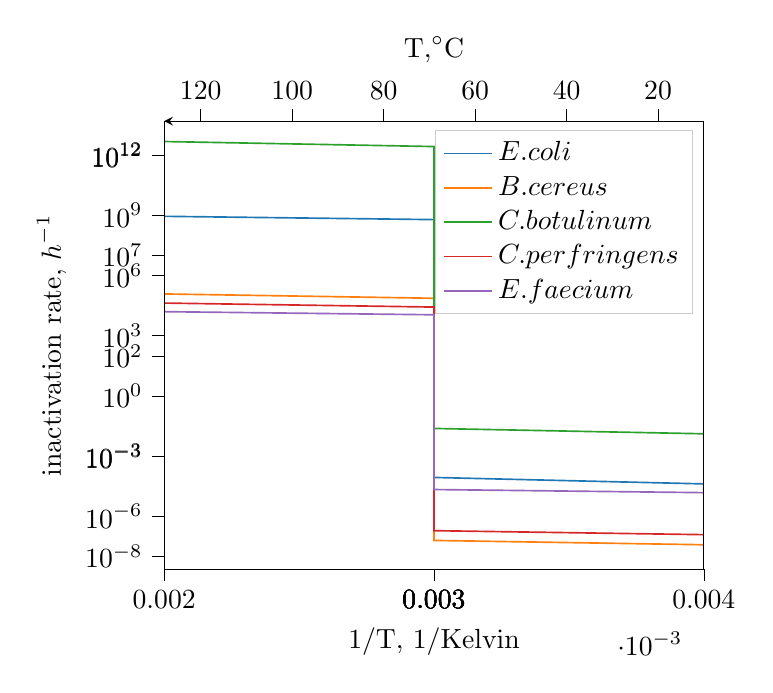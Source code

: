 % This file was created with tikzplotlib v0.9.12.
\begin{tikzpicture}

\definecolor{color0}{rgb}{0.122,0.467,0.706}
\definecolor{color1}{rgb}{1,0.498,0.055}
\definecolor{color2}{rgb}{0.173,0.627,0.173}
\definecolor{color3}{rgb}{0.839,0.153,0.157}
\definecolor{color4}{rgb}{0.58,0.404,0.741}

\begin{axis}[
legend cell align={left},
legend style={fill opacity=0.8, draw opacity=1, text opacity=1, draw=white!80!black},
log basis y={10},
tick align=outside,
tick pos=left,
x grid style={white!69.02!black},
xlabel={1/T, 1/Kelvin},
xmin=0.002, xmax=0.004,
xtick style={color=black},
xtick={0.002,0.003,0.003,0.003,0.003,0.003,0.004},
xticklabels={
  \(\displaystyle {0.002}\),
  \(\displaystyle {0.003}\),
  \(\displaystyle {0.003}\),
  \(\displaystyle {0.003}\),
  \(\displaystyle {0.003}\),
  \(\displaystyle {0.003}\),
  \(\displaystyle {0.004}\)
},
y grid style={white!69.02!black},
ylabel={inactivation rate, \(\displaystyle h^{-1}\)},
ymin=2.252e-09, ymax=49651591504301.2,
ymode=log,
ytick style={color=black},
ytick={1e-12,1e-09,1e-06,0.001,1,1000,1000000,1000000000,1000000000000,1e+15,1e+18},
yticklabels={
  \(\displaystyle {10^{-12}}\),
  \(\displaystyle {10^{-9}}\),
  \(\displaystyle {10^{-6}}\),
  \(\displaystyle {10^{-3}}\),
  \(\displaystyle {10^{0}}\),
  \(\displaystyle {10^{3}}\),
  \(\displaystyle {10^{6}}\),
  \(\displaystyle {10^{9}}\),
  \(\displaystyle {10^{12}}\),
  \(\displaystyle {10^{15}}\),
  \(\displaystyle {10^{18}}\)
}
]
\addplot [semithick, color0]
table {%
0.004 1.954e-05
0.004 4.137e-05
0.003 8.668e-05
0.003 0.0
0.003 0.0
0.003 0.001
0.003 0.002
0.003 0.003
0.003 0.006
0.003 0.012
0.003 0.023
0.003 0.044
0.003 0.083
0.003 0.157
0.003 0.295
0.003 0.55
0.003 1.016
0.003 1.862
0.003 3.387
0.003 6.115
0.003 10.96
0.003 19.503
0.003 34.464
0.003 60.48
0.003 105.416
0.003 182.518
0.003 313.949
0.003 536.561
0.003 911.241
0.003 1537.981
0.003 2579.994
0.003 4302.123
0.003 7131.619
0.003 11753.813
0.003 19261.834
0.003 31389.667
0.003 50872.965
0.003 82004.711
0.003 131486.507
0.003 209726.149
0.003 332805.508
0.003 525450.312
0.003 825490.215
0.003 1290525.094
0.003 2007842.263
0.003 3109102.005
0.003 4791985.583
0.003 7351964.479
0.003 11228718.544
0.003 17073665.237
0.003 25847784.522
0.003 38962739.315
0.003 58483616.944
0.003 87419021.149
0.003 130134497.558
0.003 192939420.481
0.003 284916908.121
0.003 419092949.193
0.003 614077232.29
0.002 896357521.053
};
\addlegendentry{$E.coli$}
\addplot [semithick, color1]
table {%
0.004 2.335e-08
0.004 3.835e-08
0.003 6.299e-08
0.003 1.035e-07
0.003 1.699e-07
0.003 2.791e-07
0.003 4.585e-07
0.003 7.531e-07
0.003 1.237e-06
0.003 2.032e-06
0.003 3.337e-06
0.003 5.482e-06
0.003 9.004e-06
0.003 1.479e-05
0.003 2.429e-05
0.003 3.99e-05
0.003 6.554e-05
0.003 0.0
0.003 0.0
0.003 0.0
0.003 0.0
0.003 0.001
0.003 0.001
0.003 0.002
0.003 0.003
0.003 0.006
0.003 0.009
0.003 0.015
0.003 0.025
0.003 0.042
0.003 0.068
0.003 0.112
0.003 0.184
0.003 0.302
0.003 0.496
0.003 0.815
0.003 1.339
0.003 2.2
0.003 3.613
0.003 5.935
0.003 9.748
0.003 16.012
0.003 26.301
0.003 43.2
0.003 70.958
0.003 116.551
0.003 191.441
0.003 314.45
0.003 516.499
0.003 848.373
0.003 1393.49
0.003 2288.871
0.003 3759.573
0.003 6175.267
0.003 10143.153
0.003 16660.584
0.003 27365.757
0.003 44949.483
0.003 73831.543
0.002 121271.621
};
\addlegendentry{$B.cereus$}
\addplot [semithick, color2]
table {%
0.004 0.007
0.004 0.013
0.003 0.024
0.003 0.042
0.003 0.076
0.003 0.135
0.003 0.24
0.003 0.428
0.003 0.763
0.003 1.359
0.003 2.422
0.003 4.317
0.003 7.693
0.003 13.71
0.003 24.433
0.003 43.544
0.003 77.601
0.003 138.295
0.003 246.46
0.003 439.226
0.003 782.76
0.003 1394.986
0.003 2486.055
0.003 4430.49
0.003 7895.74
0.003 14071.288
0.003 25076.959
0.003 44690.571
0.003 79644.71
0.003 141937.765
0.003 252952.51
0.003 450795.966
0.003 803380.063
0.003 1431733.145
0.003 2551544.27
0.003 4547200.843
0.003 8103733.784
0.003 14441961.884
0.003 25737551.184
0.003 45867836.12
0.003 81742756.927
0.003 145676772.12
0.003 259615930.917
0.003 462671094.401
0.003 824543165.894
0.003 1469448687.521
0.003 2618758525.414
0.003 4666985838.071
0.003 8317207028.207
0.003 14822400399.365
0.003 26415544647.862
0.003 47076113196.419
0.003 83896071923.752
0.003 149514273934.807
0.003 266454883973.222
0.003 474859044054.486
0.003 846263759019.716
0.003 1508157755015.84
0.003 2687743377607.43
0.002 4789926279162.17
};
\addlegendentry{$C.botulinum$}
\addplot [semithick, color3]
table {%
0.004 7.716e-08
0.004 1.22e-07
0.003 1.929e-07
0.003 3.051e-07
0.003 4.824e-07
0.003 7.629e-07
0.003 1.206e-06
0.003 1.907e-06
0.003 3.016e-06
0.003 4.769e-06
0.003 7.542e-06
0.003 1.193e-05
0.003 1.886e-05
0.003 2.982e-05
0.003 4.715e-05
0.003 7.456e-05
0.003 0.0
0.003 0.0
0.003 0.0
0.003 0.0
0.003 0.001
0.003 0.001
0.003 0.002
0.003 0.003
0.003 0.005
0.003 0.007
0.003 0.012
0.003 0.018
0.003 0.029
0.003 0.046
0.003 0.072
0.003 0.114
0.003 0.18
0.003 0.285
0.003 0.45
0.003 0.712
0.003 1.126
0.003 1.781
0.003 2.816
0.003 4.453
0.003 7.041
0.003 11.133
0.003 17.605
0.003 27.838
0.003 44.019
0.003 69.605
0.003 110.065
0.003 174.042
0.003 275.206
0.003 435.174
0.003 688.126
0.003 1088.111
0.003 1720.593
0.003 2720.716
0.003 4302.175
0.003 6802.884
0.003 10757.171
0.003 17009.95
0.003 26897.258
0.002 42531.724
};
\addlegendentry{$C.perfringens$}
\addplot [semithick, color4]
table {%
0.004 1.059e-05
0.004 1.515e-05
0.003 2.167e-05
0.003 3.1e-05
0.003 4.435e-05
0.003 6.345e-05
0.003 9.077e-05
0.003 0.0
0.003 0.0
0.003 0.0
0.003 0.0
0.003 0.001
0.003 0.001
0.003 0.001
0.003 0.002
0.003 0.002
0.003 0.003
0.003 0.005
0.003 0.007
0.003 0.01
0.003 0.014
0.003 0.02
0.003 0.028
0.003 0.04
0.003 0.057
0.003 0.082
0.003 0.117
0.003 0.167
0.003 0.24
0.003 0.343
0.003 0.49
0.003 0.701
0.003 1.003
0.003 1.435
0.003 2.054
0.003 2.938
0.003 4.203
0.003 6.013
0.003 8.602
0.003 12.306
0.003 17.605
0.003 25.186
0.003 36.031
0.003 51.546
0.003 73.742
0.003 105.496
0.003 150.924
0.003 215.913
0.003 308.888
0.003 441.898
0.003 632.183
0.003 904.406
0.003 1293.852
0.003 1850.997
0.003 2648.053
0.003 3788.328
0.003 5419.617
0.003 7753.354
0.003 11092.019
0.002 15868.343
};
\addlegendentry{$E.faecium$}
\end{axis}

\begin{axis}[
axis x line=top,
log basis y={10},
tick align=outside,
x dir=reverse,
x grid style={white!69.02!black},
xlabel={T,\(\displaystyle ^{\circ}\)C},
xmin=10, xmax=128,
xtick pos=right,
xtick style={color=black},
xtick={0,20,40,60,80,100,120,140},
xticklabels={
  \(\displaystyle {0}\),
  \(\displaystyle {20}\),
  \(\displaystyle {40}\),
  \(\displaystyle {60}\),
  \(\displaystyle {80}\),
  \(\displaystyle {100}\),
  \(\displaystyle {120}\),
  \(\displaystyle {140}\)
},
y grid style={white!69.02!black},
ymin=2.252e-09, ymax=49651591504301.2,
ymode=log,
ytick pos=left,
ytick style={color=black}
]
\end{axis}

\end{tikzpicture}
